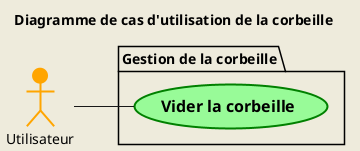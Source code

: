 @startuml UseCase6 
title Diagramme de cas d'utilisation de la corbeille

left to right direction
skinparam style strictuml
skinparam backgroundColor #EEEBDC

actor Utilisateur #Orange;line:Orange;line.bold

package "Gestion de la corbeille" {
    usecase "== Vider la corbeille" as UC24 #PaleGreen;line:Green;line.bold
}

Utilisateur -- UC24

@enduml